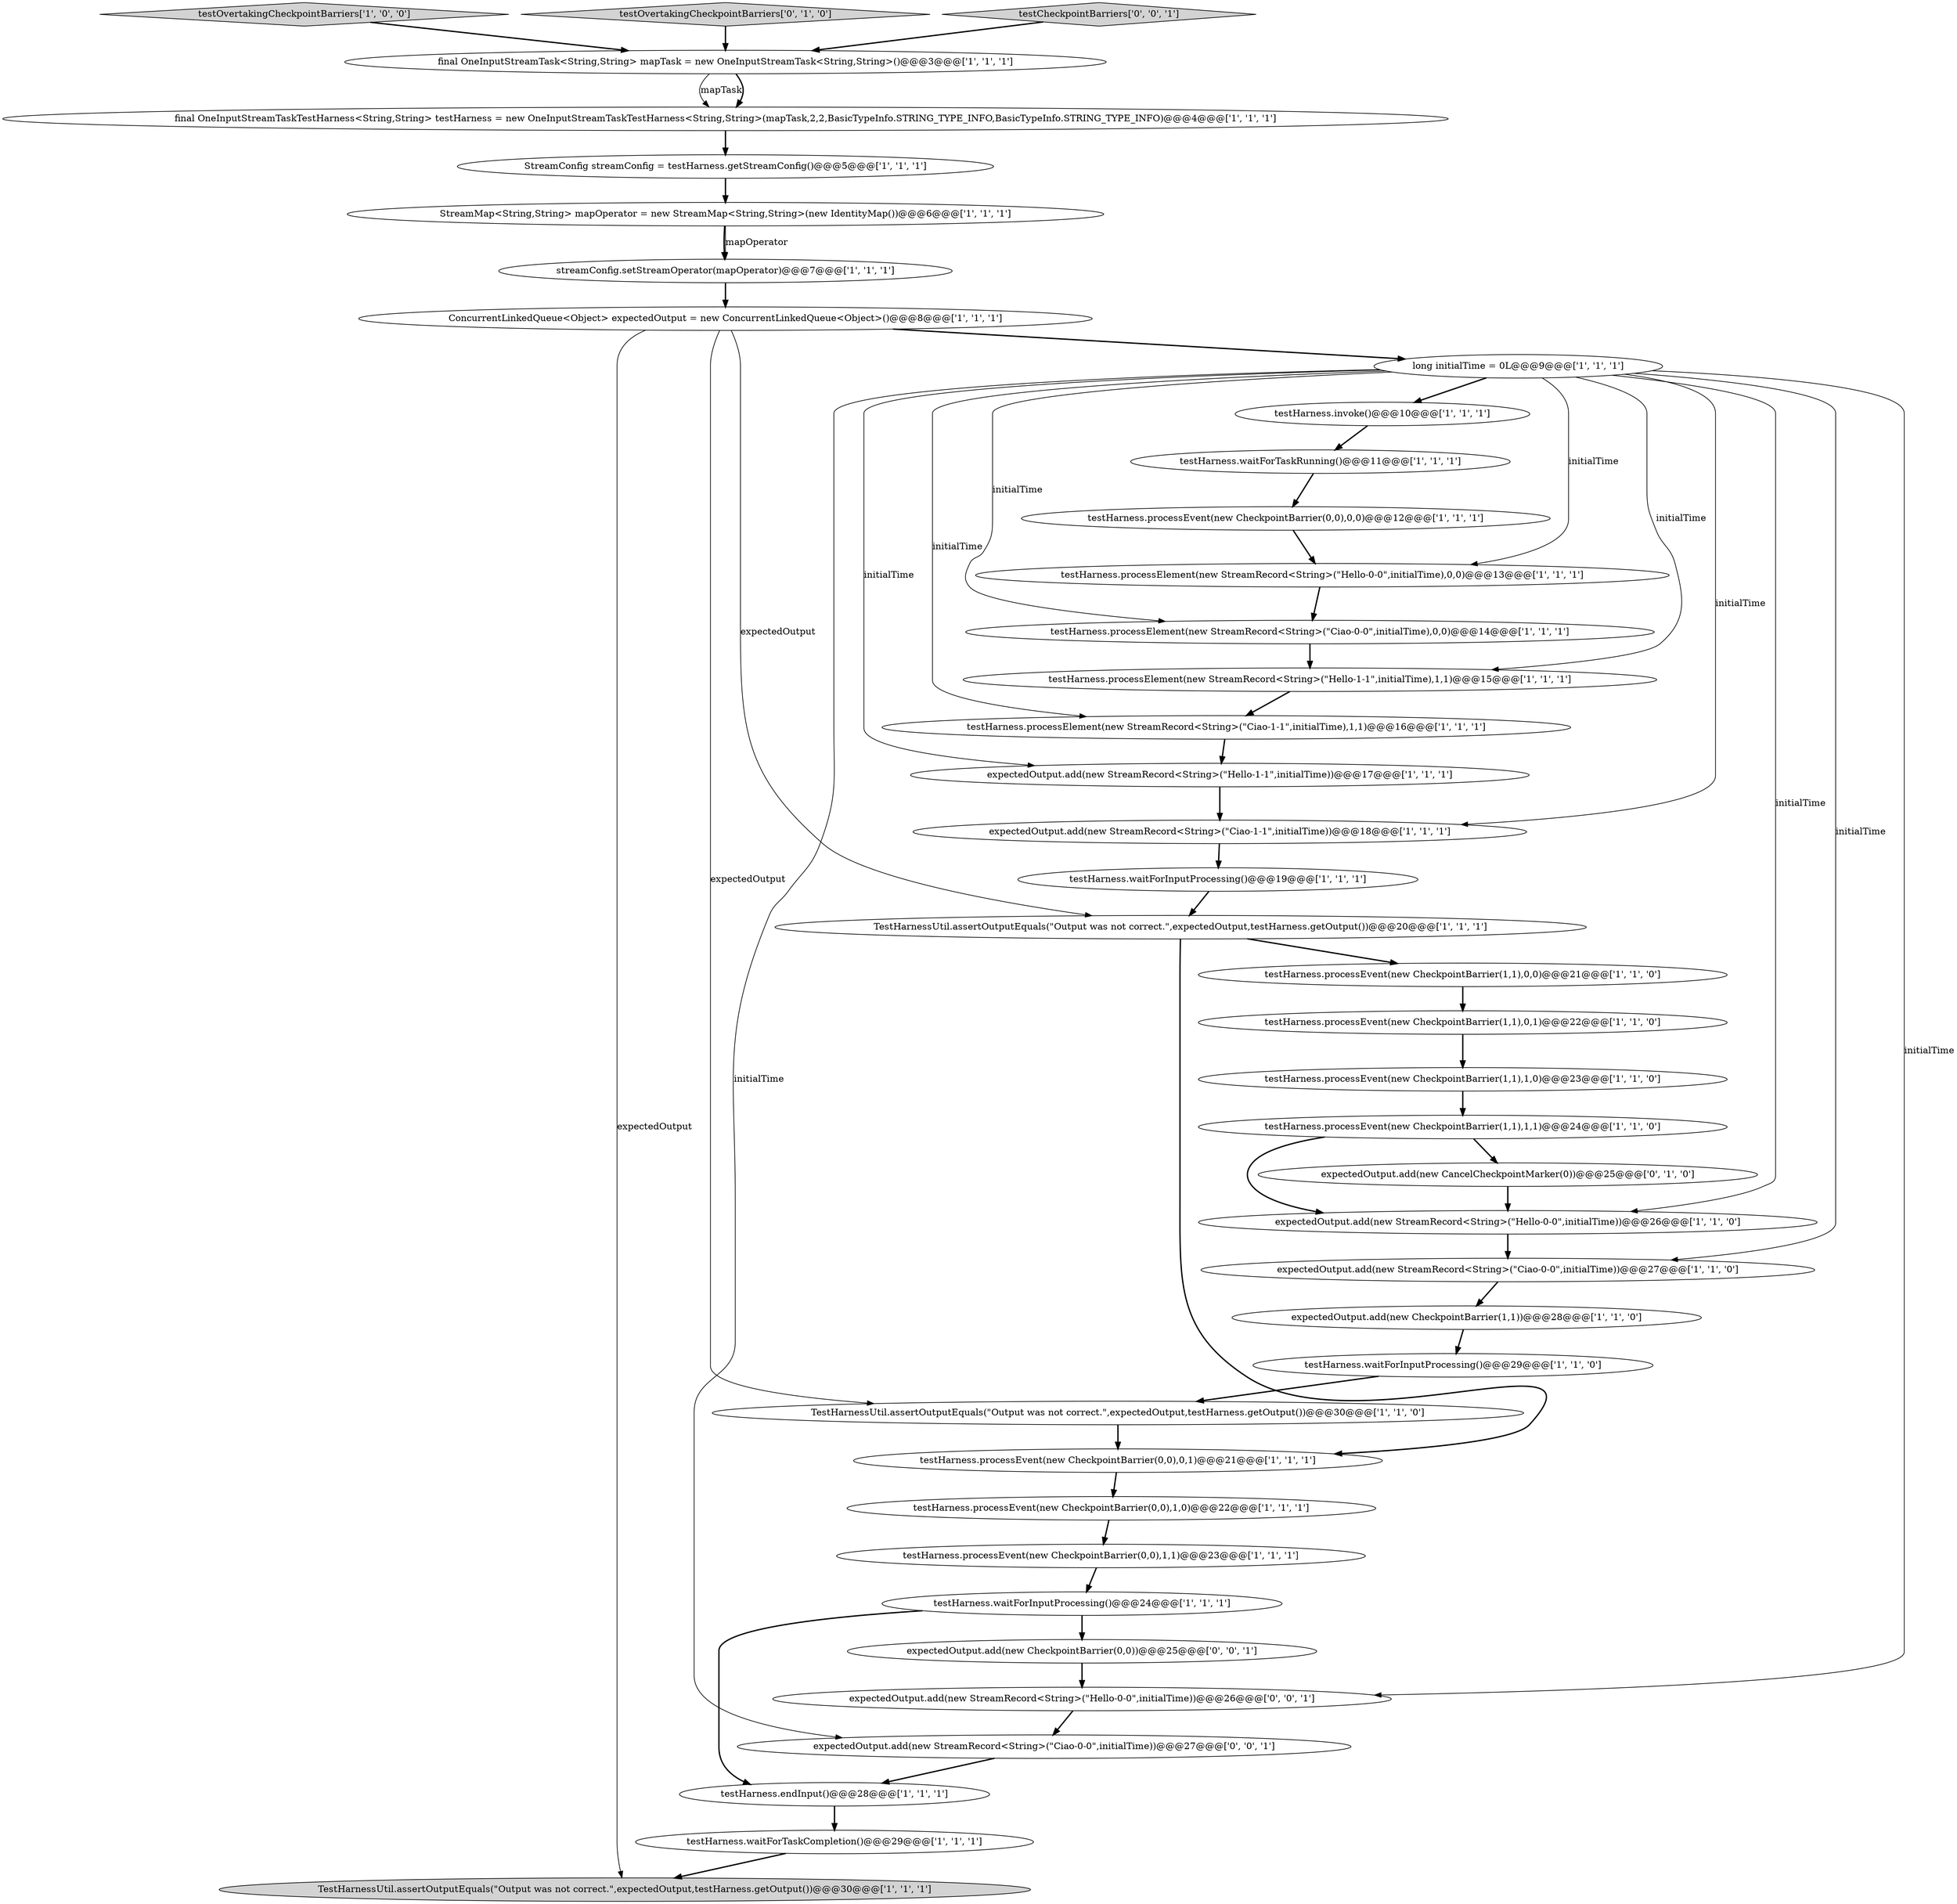 digraph {
11 [style = filled, label = "final OneInputStreamTask<String,String> mapTask = new OneInputStreamTask<String,String>()@@@3@@@['1', '1', '1']", fillcolor = white, shape = ellipse image = "AAA0AAABBB1BBB"];
12 [style = filled, label = "testHarness.processEvent(new CheckpointBarrier(0,0),0,1)@@@21@@@['1', '1', '1']", fillcolor = white, shape = ellipse image = "AAA0AAABBB1BBB"];
3 [style = filled, label = "testHarness.processEvent(new CheckpointBarrier(0,0),1,1)@@@23@@@['1', '1', '1']", fillcolor = white, shape = ellipse image = "AAA0AAABBB1BBB"];
34 [style = filled, label = "expectedOutput.add(new StreamRecord<String>(\"Ciao-1-1\",initialTime))@@@18@@@['1', '1', '1']", fillcolor = white, shape = ellipse image = "AAA0AAABBB1BBB"];
21 [style = filled, label = "StreamMap<String,String> mapOperator = new StreamMap<String,String>(new IdentityMap())@@@6@@@['1', '1', '1']", fillcolor = white, shape = ellipse image = "AAA0AAABBB1BBB"];
27 [style = filled, label = "expectedOutput.add(new StreamRecord<String>(\"Hello-0-0\",initialTime))@@@26@@@['1', '1', '0']", fillcolor = white, shape = ellipse image = "AAA0AAABBB1BBB"];
1 [style = filled, label = "TestHarnessUtil.assertOutputEquals(\"Output was not correct.\",expectedOutput,testHarness.getOutput())@@@30@@@['1', '1', '0']", fillcolor = white, shape = ellipse image = "AAA0AAABBB1BBB"];
38 [style = filled, label = "expectedOutput.add(new CheckpointBarrier(0,0))@@@25@@@['0', '0', '1']", fillcolor = white, shape = ellipse image = "AAA0AAABBB3BBB"];
20 [style = filled, label = "TestHarnessUtil.assertOutputEquals(\"Output was not correct.\",expectedOutput,testHarness.getOutput())@@@20@@@['1', '1', '1']", fillcolor = white, shape = ellipse image = "AAA0AAABBB1BBB"];
16 [style = filled, label = "testHarness.processEvent(new CheckpointBarrier(0,0),1,0)@@@22@@@['1', '1', '1']", fillcolor = white, shape = ellipse image = "AAA0AAABBB1BBB"];
31 [style = filled, label = "testOvertakingCheckpointBarriers['1', '0', '0']", fillcolor = lightgray, shape = diamond image = "AAA0AAABBB1BBB"];
39 [style = filled, label = "expectedOutput.add(new StreamRecord<String>(\"Ciao-0-0\",initialTime))@@@27@@@['0', '0', '1']", fillcolor = white, shape = ellipse image = "AAA0AAABBB3BBB"];
17 [style = filled, label = "testHarness.processElement(new StreamRecord<String>(\"Hello-0-0\",initialTime),0,0)@@@13@@@['1', '1', '1']", fillcolor = white, shape = ellipse image = "AAA0AAABBB1BBB"];
9 [style = filled, label = "final OneInputStreamTaskTestHarness<String,String> testHarness = new OneInputStreamTaskTestHarness<String,String>(mapTask,2,2,BasicTypeInfo.STRING_TYPE_INFO,BasicTypeInfo.STRING_TYPE_INFO)@@@4@@@['1', '1', '1']", fillcolor = white, shape = ellipse image = "AAA0AAABBB1BBB"];
15 [style = filled, label = "testHarness.invoke()@@@10@@@['1', '1', '1']", fillcolor = white, shape = ellipse image = "AAA0AAABBB1BBB"];
35 [style = filled, label = "testOvertakingCheckpointBarriers['0', '1', '0']", fillcolor = lightgray, shape = diamond image = "AAA0AAABBB2BBB"];
14 [style = filled, label = "TestHarnessUtil.assertOutputEquals(\"Output was not correct.\",expectedOutput,testHarness.getOutput())@@@30@@@['1', '1', '1']", fillcolor = lightgray, shape = ellipse image = "AAA0AAABBB1BBB"];
30 [style = filled, label = "testHarness.processEvent(new CheckpointBarrier(0,0),0,0)@@@12@@@['1', '1', '1']", fillcolor = white, shape = ellipse image = "AAA0AAABBB1BBB"];
36 [style = filled, label = "expectedOutput.add(new CancelCheckpointMarker(0))@@@25@@@['0', '1', '0']", fillcolor = white, shape = ellipse image = "AAA1AAABBB2BBB"];
23 [style = filled, label = "testHarness.endInput()@@@28@@@['1', '1', '1']", fillcolor = white, shape = ellipse image = "AAA0AAABBB1BBB"];
40 [style = filled, label = "expectedOutput.add(new StreamRecord<String>(\"Hello-0-0\",initialTime))@@@26@@@['0', '0', '1']", fillcolor = white, shape = ellipse image = "AAA0AAABBB3BBB"];
13 [style = filled, label = "streamConfig.setStreamOperator(mapOperator)@@@7@@@['1', '1', '1']", fillcolor = white, shape = ellipse image = "AAA0AAABBB1BBB"];
8 [style = filled, label = "StreamConfig streamConfig = testHarness.getStreamConfig()@@@5@@@['1', '1', '1']", fillcolor = white, shape = ellipse image = "AAA0AAABBB1BBB"];
4 [style = filled, label = "testHarness.waitForInputProcessing()@@@19@@@['1', '1', '1']", fillcolor = white, shape = ellipse image = "AAA0AAABBB1BBB"];
6 [style = filled, label = "testHarness.processElement(new StreamRecord<String>(\"Hello-1-1\",initialTime),1,1)@@@15@@@['1', '1', '1']", fillcolor = white, shape = ellipse image = "AAA0AAABBB1BBB"];
18 [style = filled, label = "expectedOutput.add(new StreamRecord<String>(\"Ciao-0-0\",initialTime))@@@27@@@['1', '1', '0']", fillcolor = white, shape = ellipse image = "AAA0AAABBB1BBB"];
29 [style = filled, label = "testHarness.waitForTaskRunning()@@@11@@@['1', '1', '1']", fillcolor = white, shape = ellipse image = "AAA0AAABBB1BBB"];
0 [style = filled, label = "testHarness.processElement(new StreamRecord<String>(\"Ciao-1-1\",initialTime),1,1)@@@16@@@['1', '1', '1']", fillcolor = white, shape = ellipse image = "AAA0AAABBB1BBB"];
28 [style = filled, label = "ConcurrentLinkedQueue<Object> expectedOutput = new ConcurrentLinkedQueue<Object>()@@@8@@@['1', '1', '1']", fillcolor = white, shape = ellipse image = "AAA0AAABBB1BBB"];
25 [style = filled, label = "expectedOutput.add(new StreamRecord<String>(\"Hello-1-1\",initialTime))@@@17@@@['1', '1', '1']", fillcolor = white, shape = ellipse image = "AAA0AAABBB1BBB"];
22 [style = filled, label = "testHarness.waitForTaskCompletion()@@@29@@@['1', '1', '1']", fillcolor = white, shape = ellipse image = "AAA0AAABBB1BBB"];
7 [style = filled, label = "testHarness.processEvent(new CheckpointBarrier(1,1),0,1)@@@22@@@['1', '1', '0']", fillcolor = white, shape = ellipse image = "AAA0AAABBB1BBB"];
26 [style = filled, label = "testHarness.processEvent(new CheckpointBarrier(1,1),1,1)@@@24@@@['1', '1', '0']", fillcolor = white, shape = ellipse image = "AAA0AAABBB1BBB"];
19 [style = filled, label = "testHarness.waitForInputProcessing()@@@29@@@['1', '1', '0']", fillcolor = white, shape = ellipse image = "AAA0AAABBB1BBB"];
2 [style = filled, label = "expectedOutput.add(new CheckpointBarrier(1,1))@@@28@@@['1', '1', '0']", fillcolor = white, shape = ellipse image = "AAA0AAABBB1BBB"];
33 [style = filled, label = "testHarness.processElement(new StreamRecord<String>(\"Ciao-0-0\",initialTime),0,0)@@@14@@@['1', '1', '1']", fillcolor = white, shape = ellipse image = "AAA0AAABBB1BBB"];
37 [style = filled, label = "testCheckpointBarriers['0', '0', '1']", fillcolor = lightgray, shape = diamond image = "AAA0AAABBB3BBB"];
24 [style = filled, label = "long initialTime = 0L@@@9@@@['1', '1', '1']", fillcolor = white, shape = ellipse image = "AAA0AAABBB1BBB"];
5 [style = filled, label = "testHarness.processEvent(new CheckpointBarrier(1,1),0,0)@@@21@@@['1', '1', '0']", fillcolor = white, shape = ellipse image = "AAA0AAABBB1BBB"];
32 [style = filled, label = "testHarness.waitForInputProcessing()@@@24@@@['1', '1', '1']", fillcolor = white, shape = ellipse image = "AAA0AAABBB1BBB"];
10 [style = filled, label = "testHarness.processEvent(new CheckpointBarrier(1,1),1,0)@@@23@@@['1', '1', '0']", fillcolor = white, shape = ellipse image = "AAA0AAABBB1BBB"];
29->30 [style = bold, label=""];
15->29 [style = bold, label=""];
23->22 [style = bold, label=""];
32->23 [style = bold, label=""];
24->17 [style = solid, label="initialTime"];
17->33 [style = bold, label=""];
36->27 [style = bold, label=""];
31->11 [style = bold, label=""];
32->38 [style = bold, label=""];
28->20 [style = solid, label="expectedOutput"];
18->2 [style = bold, label=""];
26->36 [style = bold, label=""];
19->1 [style = bold, label=""];
38->40 [style = bold, label=""];
7->10 [style = bold, label=""];
24->39 [style = solid, label="initialTime"];
24->33 [style = solid, label="initialTime"];
24->27 [style = solid, label="initialTime"];
11->9 [style = solid, label="mapTask"];
1->12 [style = bold, label=""];
20->5 [style = bold, label=""];
6->0 [style = bold, label=""];
24->15 [style = bold, label=""];
25->34 [style = bold, label=""];
11->9 [style = bold, label=""];
13->28 [style = bold, label=""];
0->25 [style = bold, label=""];
3->32 [style = bold, label=""];
26->27 [style = bold, label=""];
4->20 [style = bold, label=""];
8->21 [style = bold, label=""];
33->6 [style = bold, label=""];
12->16 [style = bold, label=""];
24->18 [style = solid, label="initialTime"];
28->14 [style = solid, label="expectedOutput"];
34->4 [style = bold, label=""];
2->19 [style = bold, label=""];
28->24 [style = bold, label=""];
22->14 [style = bold, label=""];
16->3 [style = bold, label=""];
21->13 [style = bold, label=""];
37->11 [style = bold, label=""];
27->18 [style = bold, label=""];
24->34 [style = solid, label="initialTime"];
10->26 [style = bold, label=""];
21->13 [style = solid, label="mapOperator"];
40->39 [style = bold, label=""];
28->1 [style = solid, label="expectedOutput"];
35->11 [style = bold, label=""];
9->8 [style = bold, label=""];
30->17 [style = bold, label=""];
39->23 [style = bold, label=""];
24->40 [style = solid, label="initialTime"];
20->12 [style = bold, label=""];
5->7 [style = bold, label=""];
24->25 [style = solid, label="initialTime"];
24->0 [style = solid, label="initialTime"];
24->6 [style = solid, label="initialTime"];
}
